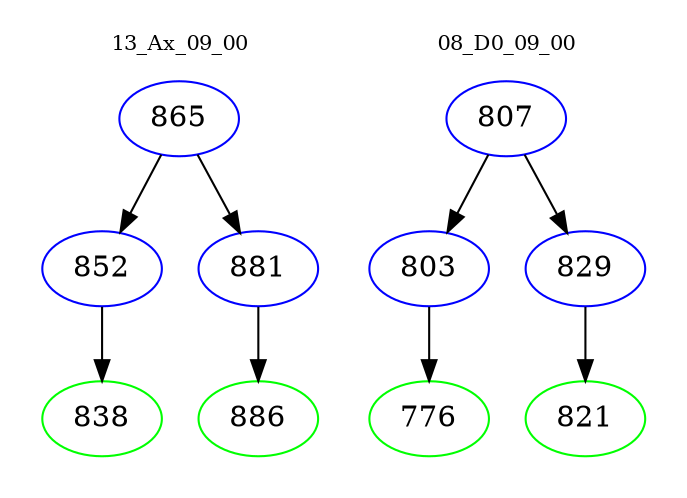 digraph{
subgraph cluster_0 {
color = white
label = "13_Ax_09_00";
fontsize=10;
T0_865 [label="865", color="blue"]
T0_865 -> T0_852 [color="black"]
T0_852 [label="852", color="blue"]
T0_852 -> T0_838 [color="black"]
T0_838 [label="838", color="green"]
T0_865 -> T0_881 [color="black"]
T0_881 [label="881", color="blue"]
T0_881 -> T0_886 [color="black"]
T0_886 [label="886", color="green"]
}
subgraph cluster_1 {
color = white
label = "08_D0_09_00";
fontsize=10;
T1_807 [label="807", color="blue"]
T1_807 -> T1_803 [color="black"]
T1_803 [label="803", color="blue"]
T1_803 -> T1_776 [color="black"]
T1_776 [label="776", color="green"]
T1_807 -> T1_829 [color="black"]
T1_829 [label="829", color="blue"]
T1_829 -> T1_821 [color="black"]
T1_821 [label="821", color="green"]
}
}
